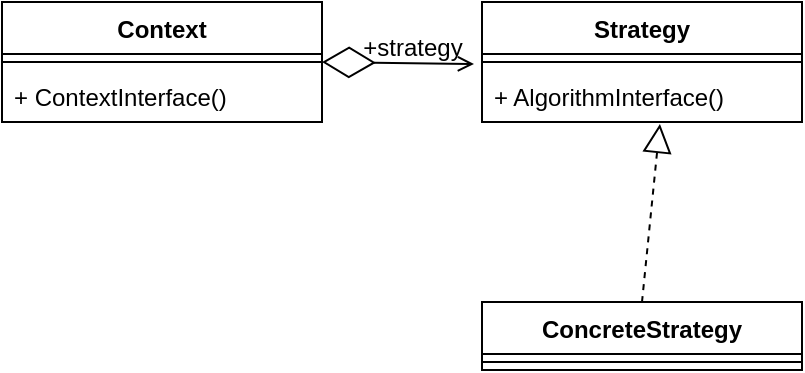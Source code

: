 <mxfile version="28.0.4">
  <diagram name="第 1 页" id="I2YtkyDWW4z9r1tViDPc">
    <mxGraphModel dx="1179" dy="790" grid="1" gridSize="10" guides="1" tooltips="1" connect="1" arrows="1" fold="1" page="1" pageScale="1" pageWidth="827" pageHeight="1169" math="0" shadow="0">
      <root>
        <mxCell id="0" />
        <mxCell id="1" parent="0" />
        <mxCell id="AzIJtUrVSRB9Vs07lhBG-1" value="Context" style="swimlane;fontStyle=1;align=center;verticalAlign=top;childLayout=stackLayout;horizontal=1;startSize=26;horizontalStack=0;resizeParent=1;resizeParentMax=0;resizeLast=0;collapsible=1;marginBottom=0;whiteSpace=wrap;html=1;" vertex="1" parent="1">
          <mxGeometry x="330" y="360" width="160" height="60" as="geometry" />
        </mxCell>
        <mxCell id="AzIJtUrVSRB9Vs07lhBG-3" value="" style="line;strokeWidth=1;fillColor=none;align=left;verticalAlign=middle;spacingTop=-1;spacingLeft=3;spacingRight=3;rotatable=0;labelPosition=right;points=[];portConstraint=eastwest;strokeColor=inherit;" vertex="1" parent="AzIJtUrVSRB9Vs07lhBG-1">
          <mxGeometry y="26" width="160" height="8" as="geometry" />
        </mxCell>
        <mxCell id="AzIJtUrVSRB9Vs07lhBG-4" value="+ ContextInterface()" style="text;strokeColor=none;fillColor=none;align=left;verticalAlign=top;spacingLeft=4;spacingRight=4;overflow=hidden;rotatable=0;points=[[0,0.5],[1,0.5]];portConstraint=eastwest;whiteSpace=wrap;html=1;" vertex="1" parent="AzIJtUrVSRB9Vs07lhBG-1">
          <mxGeometry y="34" width="160" height="26" as="geometry" />
        </mxCell>
        <mxCell id="AzIJtUrVSRB9Vs07lhBG-5" value="ConcreteStrategy" style="swimlane;fontStyle=1;align=center;verticalAlign=top;childLayout=stackLayout;horizontal=1;startSize=26;horizontalStack=0;resizeParent=1;resizeParentMax=0;resizeLast=0;collapsible=1;marginBottom=0;whiteSpace=wrap;html=1;" vertex="1" parent="1">
          <mxGeometry x="570" y="510" width="160" height="34" as="geometry" />
        </mxCell>
        <mxCell id="AzIJtUrVSRB9Vs07lhBG-7" value="" style="line;strokeWidth=1;fillColor=none;align=left;verticalAlign=middle;spacingTop=-1;spacingLeft=3;spacingRight=3;rotatable=0;labelPosition=right;points=[];portConstraint=eastwest;strokeColor=inherit;" vertex="1" parent="AzIJtUrVSRB9Vs07lhBG-5">
          <mxGeometry y="26" width="160" height="8" as="geometry" />
        </mxCell>
        <mxCell id="AzIJtUrVSRB9Vs07lhBG-9" value="Strategy" style="swimlane;fontStyle=1;align=center;verticalAlign=top;childLayout=stackLayout;horizontal=1;startSize=26;horizontalStack=0;resizeParent=1;resizeParentMax=0;resizeLast=0;collapsible=1;marginBottom=0;whiteSpace=wrap;html=1;" vertex="1" parent="1">
          <mxGeometry x="570" y="360" width="160" height="60" as="geometry" />
        </mxCell>
        <mxCell id="AzIJtUrVSRB9Vs07lhBG-11" value="" style="line;strokeWidth=1;fillColor=none;align=left;verticalAlign=middle;spacingTop=-1;spacingLeft=3;spacingRight=3;rotatable=0;labelPosition=right;points=[];portConstraint=eastwest;strokeColor=inherit;" vertex="1" parent="AzIJtUrVSRB9Vs07lhBG-9">
          <mxGeometry y="26" width="160" height="8" as="geometry" />
        </mxCell>
        <mxCell id="AzIJtUrVSRB9Vs07lhBG-12" value="+ AlgorithmInterface()" style="text;strokeColor=none;fillColor=none;align=left;verticalAlign=top;spacingLeft=4;spacingRight=4;overflow=hidden;rotatable=0;points=[[0,0.5],[1,0.5]];portConstraint=eastwest;whiteSpace=wrap;html=1;" vertex="1" parent="AzIJtUrVSRB9Vs07lhBG-9">
          <mxGeometry y="34" width="160" height="26" as="geometry" />
        </mxCell>
        <mxCell id="AzIJtUrVSRB9Vs07lhBG-14" value="" style="endArrow=diamondThin;endFill=0;endSize=24;html=1;rounded=0;startArrow=open;startFill=0;entryX=1;entryY=0.5;entryDx=0;entryDy=0;exitX=-0.025;exitY=-0.115;exitDx=0;exitDy=0;exitPerimeter=0;" edge="1" parent="1" source="AzIJtUrVSRB9Vs07lhBG-12" target="AzIJtUrVSRB9Vs07lhBG-1">
          <mxGeometry width="160" relative="1" as="geometry">
            <mxPoint x="330" y="410" as="sourcePoint" />
            <mxPoint x="490" y="410" as="targetPoint" />
          </mxGeometry>
        </mxCell>
        <mxCell id="AzIJtUrVSRB9Vs07lhBG-15" value="+strategy" style="text;html=1;align=center;verticalAlign=middle;resizable=0;points=[];autosize=1;strokeColor=none;fillColor=none;" vertex="1" parent="1">
          <mxGeometry x="500" y="368" width="70" height="30" as="geometry" />
        </mxCell>
        <mxCell id="AzIJtUrVSRB9Vs07lhBG-18" value="" style="endArrow=block;dashed=1;endFill=0;endSize=12;html=1;rounded=0;entryX=0.556;entryY=1.038;entryDx=0;entryDy=0;entryPerimeter=0;exitX=0.5;exitY=0;exitDx=0;exitDy=0;" edge="1" parent="1" source="AzIJtUrVSRB9Vs07lhBG-5" target="AzIJtUrVSRB9Vs07lhBG-12">
          <mxGeometry width="160" relative="1" as="geometry">
            <mxPoint x="330" y="410" as="sourcePoint" />
            <mxPoint x="490" y="410" as="targetPoint" />
          </mxGeometry>
        </mxCell>
      </root>
    </mxGraphModel>
  </diagram>
</mxfile>
